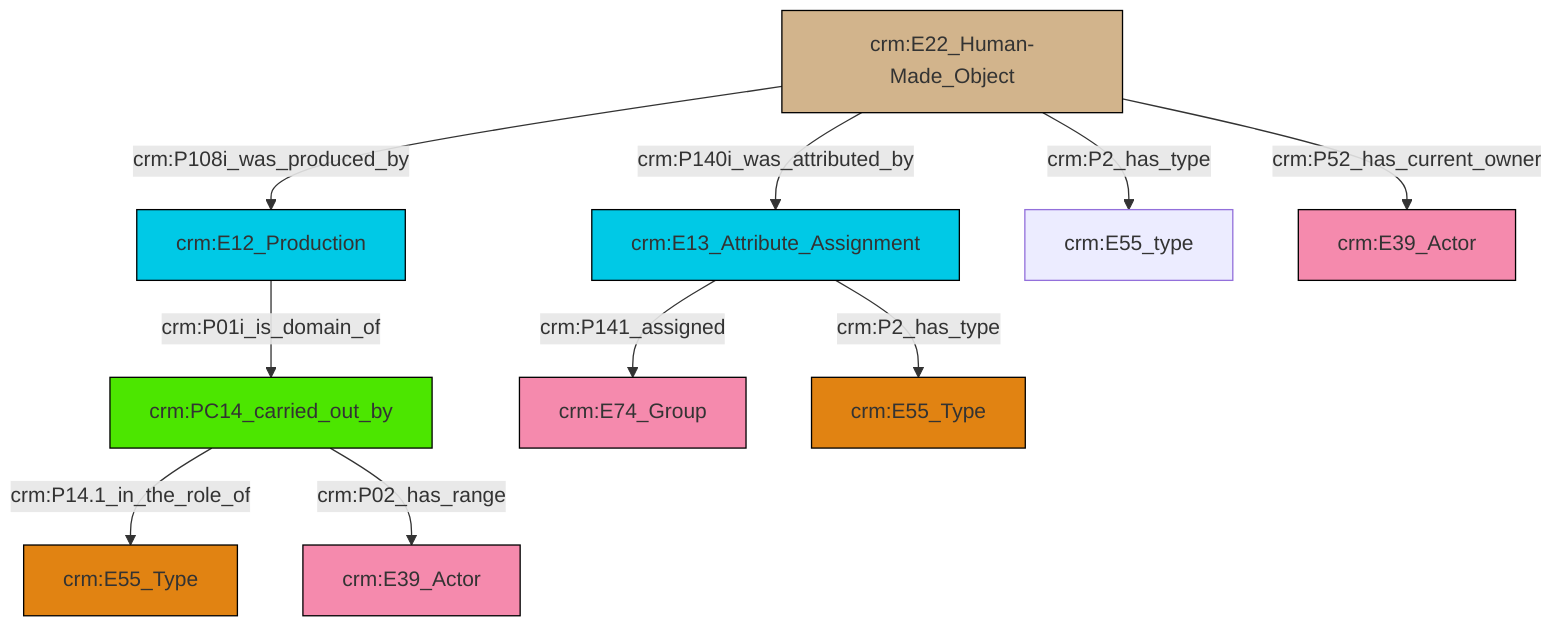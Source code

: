 graph TD
classDef Literal fill:#f2f2f2,stroke:#000000;
classDef CRM_Entity fill:#FFFFFF,stroke:#000000;
classDef Temporal_Entity fill:#00C9E6, stroke:#000000;
classDef Type fill:#E18312, stroke:#000000;
classDef Time-Span fill:#2C9C91, stroke:#000000;
classDef Appellation fill:#FFEB7F, stroke:#000000;
classDef Place fill:#008836, stroke:#000000;
classDef Persistent_Item fill:#B266B2, stroke:#000000;
classDef Conceptual_Object fill:#FFD700, stroke:#000000;
classDef Physical_Thing fill:#D2B48C, stroke:#000000;
classDef Actor fill:#f58aad, stroke:#000000;
classDef PC_Classes fill:#4ce600, stroke:#000000;
classDef Multi fill:#cccccc,stroke:#000000;

0["crm:E22_Human-Made_Object"]:::Physical_Thing -->|crm:P140i_was_attributed_by| 1["crm:E13_Attribute_Assignment"]:::Temporal_Entity
6["crm:PC14_carried_out_by"]:::PC_Classes -->|crm:P14.1_in_the_role_of| 4["crm:E55_Type"]:::Type
0["crm:E22_Human-Made_Object"]:::Physical_Thing -->|crm:P108i_was_produced_by| 2["crm:E12_Production"]:::Temporal_Entity
2["crm:E12_Production"]:::Temporal_Entity -->|crm:P01i_is_domain_of| 6["crm:PC14_carried_out_by"]:::PC_Classes
0["crm:E22_Human-Made_Object"]:::Physical_Thing -->|crm:P2_has_type| 15["crm:E55_type"]:::Default
1["crm:E13_Attribute_Assignment"]:::Temporal_Entity -->|crm:P141_assigned| 10["crm:E74_Group"]:::Actor
0["crm:E22_Human-Made_Object"]:::Physical_Thing -->|crm:P52_has_current_owner| 17["crm:E39_Actor"]:::Actor
1["crm:E13_Attribute_Assignment"]:::Temporal_Entity -->|crm:P2_has_type| 12["crm:E55_Type"]:::Type
6["crm:PC14_carried_out_by"]:::PC_Classes -->|crm:P02_has_range| 8["crm:E39_Actor"]:::Actor
